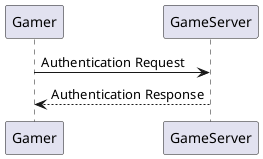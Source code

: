 @startuml
Gamer -> GameServer: Authentication Request
GameServer --> Gamer: Authentication Response


@enduml